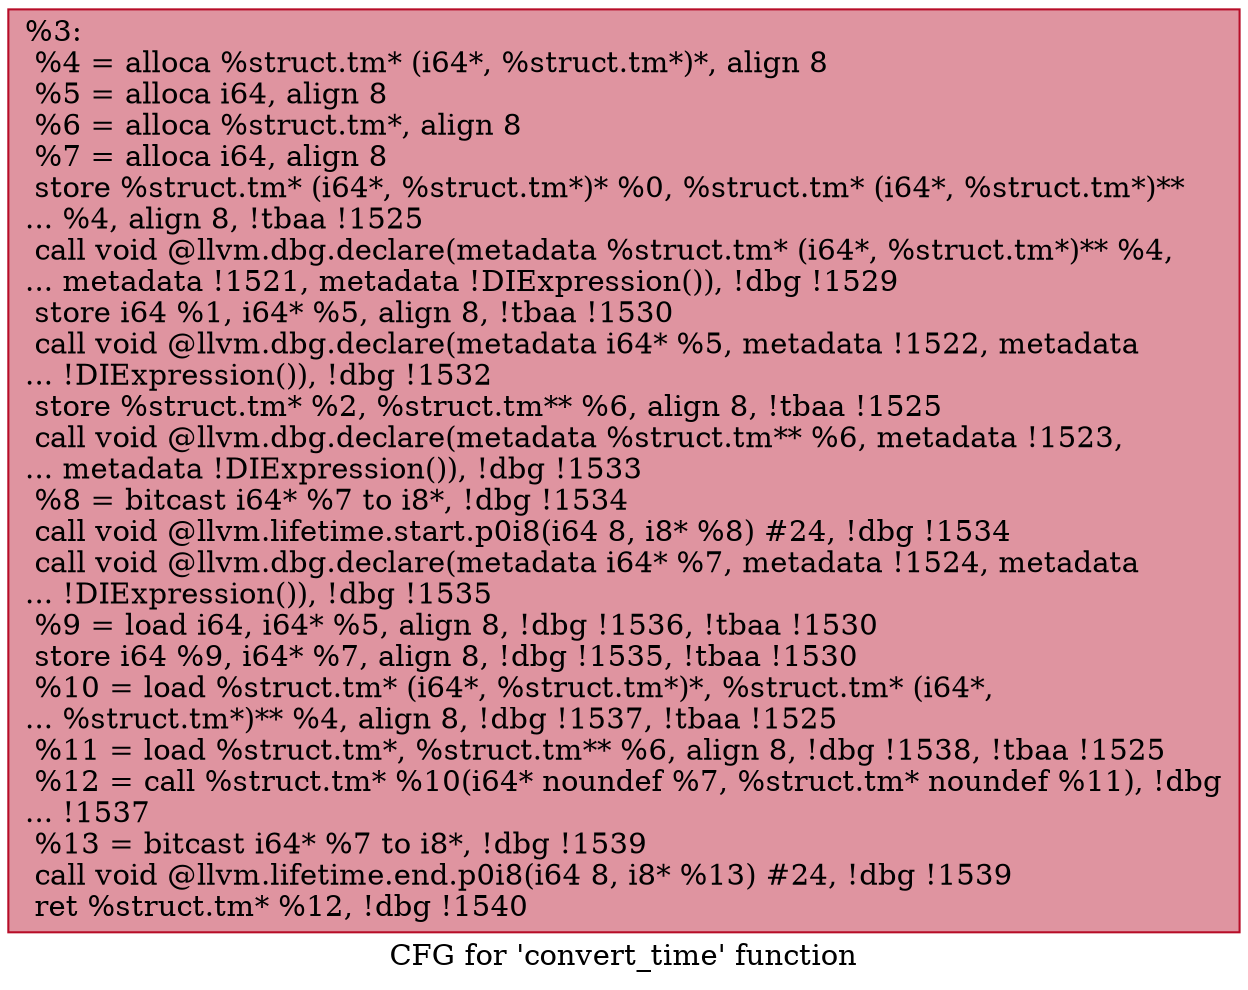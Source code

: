 digraph "CFG for 'convert_time' function" {
	label="CFG for 'convert_time' function";

	Node0x28f8e30 [shape=record,color="#b70d28ff", style=filled, fillcolor="#b70d2870",label="{%3:\l  %4 = alloca %struct.tm* (i64*, %struct.tm*)*, align 8\l  %5 = alloca i64, align 8\l  %6 = alloca %struct.tm*, align 8\l  %7 = alloca i64, align 8\l  store %struct.tm* (i64*, %struct.tm*)* %0, %struct.tm* (i64*, %struct.tm*)**\l... %4, align 8, !tbaa !1525\l  call void @llvm.dbg.declare(metadata %struct.tm* (i64*, %struct.tm*)** %4,\l... metadata !1521, metadata !DIExpression()), !dbg !1529\l  store i64 %1, i64* %5, align 8, !tbaa !1530\l  call void @llvm.dbg.declare(metadata i64* %5, metadata !1522, metadata\l... !DIExpression()), !dbg !1532\l  store %struct.tm* %2, %struct.tm** %6, align 8, !tbaa !1525\l  call void @llvm.dbg.declare(metadata %struct.tm** %6, metadata !1523,\l... metadata !DIExpression()), !dbg !1533\l  %8 = bitcast i64* %7 to i8*, !dbg !1534\l  call void @llvm.lifetime.start.p0i8(i64 8, i8* %8) #24, !dbg !1534\l  call void @llvm.dbg.declare(metadata i64* %7, metadata !1524, metadata\l... !DIExpression()), !dbg !1535\l  %9 = load i64, i64* %5, align 8, !dbg !1536, !tbaa !1530\l  store i64 %9, i64* %7, align 8, !dbg !1535, !tbaa !1530\l  %10 = load %struct.tm* (i64*, %struct.tm*)*, %struct.tm* (i64*,\l... %struct.tm*)** %4, align 8, !dbg !1537, !tbaa !1525\l  %11 = load %struct.tm*, %struct.tm** %6, align 8, !dbg !1538, !tbaa !1525\l  %12 = call %struct.tm* %10(i64* noundef %7, %struct.tm* noundef %11), !dbg\l... !1537\l  %13 = bitcast i64* %7 to i8*, !dbg !1539\l  call void @llvm.lifetime.end.p0i8(i64 8, i8* %13) #24, !dbg !1539\l  ret %struct.tm* %12, !dbg !1540\l}"];
}
